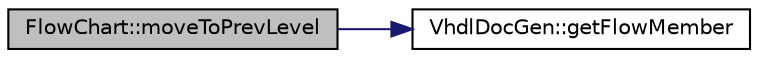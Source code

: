 digraph "FlowChart::moveToPrevLevel"
{
 // LATEX_PDF_SIZE
  edge [fontname="Helvetica",fontsize="10",labelfontname="Helvetica",labelfontsize="10"];
  node [fontname="Helvetica",fontsize="10",shape=record];
  rankdir="LR";
  Node1 [label="FlowChart::moveToPrevLevel",height=0.2,width=0.4,color="black", fillcolor="grey75", style="filled", fontcolor="black",tooltip=" "];
  Node1 -> Node2 [color="midnightblue",fontsize="10",style="solid",fontname="Helvetica"];
  Node2 [label="VhdlDocGen::getFlowMember",height=0.2,width=0.4,color="black", fillcolor="white", style="filled",URL="$classVhdlDocGen.html#a12b2126cfa1cf80aeab17ae40d673d67",tooltip=" "];
}
